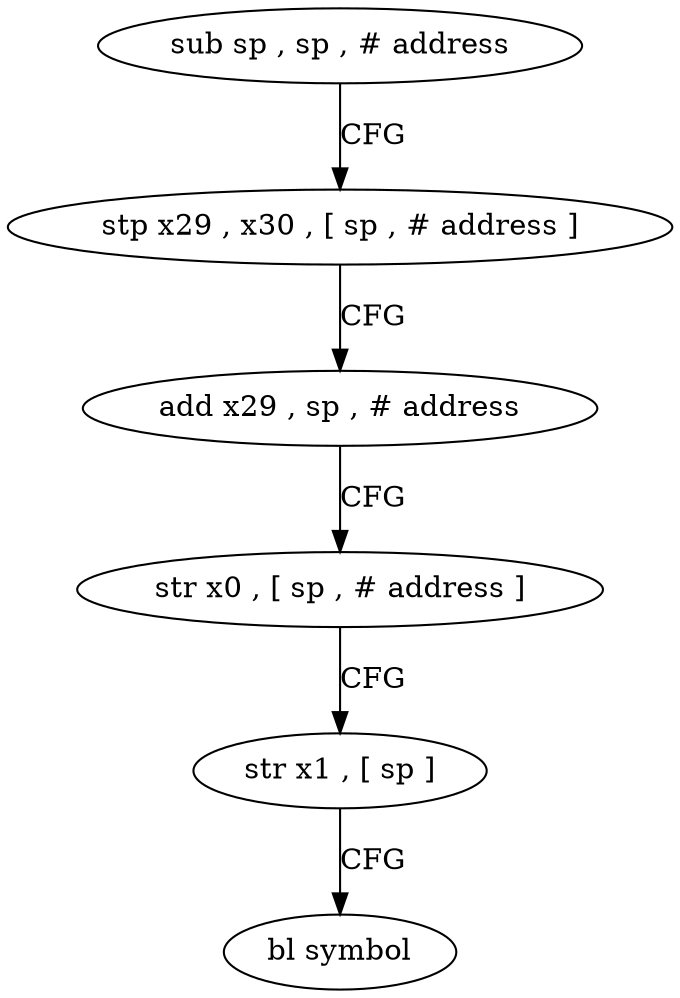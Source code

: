 digraph "func" {
"211612" [label = "sub sp , sp , # address" ]
"211616" [label = "stp x29 , x30 , [ sp , # address ]" ]
"211620" [label = "add x29 , sp , # address" ]
"211624" [label = "str x0 , [ sp , # address ]" ]
"211628" [label = "str x1 , [ sp ]" ]
"211632" [label = "bl symbol" ]
"211612" -> "211616" [ label = "CFG" ]
"211616" -> "211620" [ label = "CFG" ]
"211620" -> "211624" [ label = "CFG" ]
"211624" -> "211628" [ label = "CFG" ]
"211628" -> "211632" [ label = "CFG" ]
}
